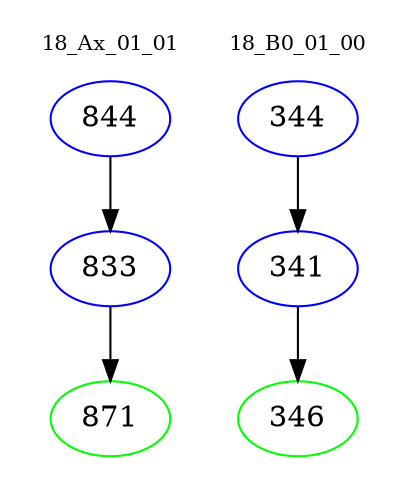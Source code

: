 digraph{
subgraph cluster_0 {
color = white
label = "18_Ax_01_01";
fontsize=10;
T0_844 [label="844", color="blue"]
T0_844 -> T0_833 [color="black"]
T0_833 [label="833", color="blue"]
T0_833 -> T0_871 [color="black"]
T0_871 [label="871", color="green"]
}
subgraph cluster_1 {
color = white
label = "18_B0_01_00";
fontsize=10;
T1_344 [label="344", color="blue"]
T1_344 -> T1_341 [color="black"]
T1_341 [label="341", color="blue"]
T1_341 -> T1_346 [color="black"]
T1_346 [label="346", color="green"]
}
}
